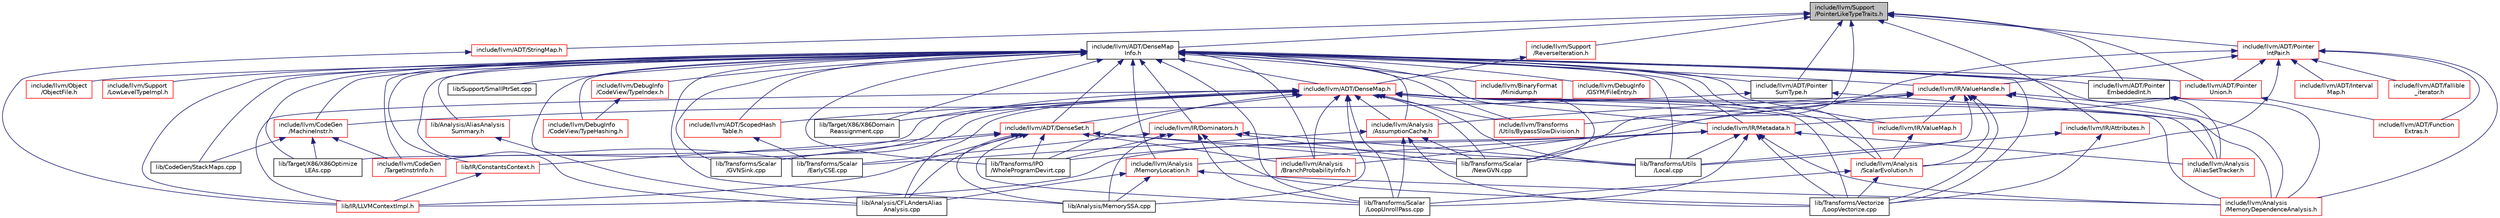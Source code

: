 digraph "include/llvm/Support/PointerLikeTypeTraits.h"
{
 // LATEX_PDF_SIZE
  bgcolor="transparent";
  edge [fontname="Helvetica",fontsize="10",labelfontname="Helvetica",labelfontsize="10"];
  node [fontname="Helvetica",fontsize="10",shape="box"];
  Node1 [label="include/llvm/Support\l/PointerLikeTypeTraits.h",height=0.2,width=0.4,color="black", fillcolor="grey75", style="filled", fontcolor="black",tooltip=" "];
  Node1 -> Node2 [dir="back",color="midnightblue",fontsize="10",style="solid",fontname="Helvetica"];
  Node2 [label="include/llvm/ADT/DenseMap\lInfo.h",height=0.2,width=0.4,color="black",URL="$DenseMapInfo_8h.html",tooltip=" "];
  Node2 -> Node3 [dir="back",color="midnightblue",fontsize="10",style="solid",fontname="Helvetica"];
  Node3 [label="include/llvm/ADT/DenseMap.h",height=0.2,width=0.4,color="red",URL="$DenseMap_8h.html",tooltip=" "];
  Node3 -> Node34 [dir="back",color="midnightblue",fontsize="10",style="solid",fontname="Helvetica"];
  Node34 [label="include/llvm/ADT/DenseSet.h",height=0.2,width=0.4,color="red",URL="$DenseSet_8h.html",tooltip=" "];
  Node34 -> Node1165 [dir="back",color="midnightblue",fontsize="10",style="solid",fontname="Helvetica"];
  Node1165 [label="include/llvm/Analysis\l/BranchProbabilityInfo.h",height=0.2,width=0.4,color="red",URL="$BranchProbabilityInfo_8h.html",tooltip=" "];
  Node34 -> Node1348 [dir="back",color="midnightblue",fontsize="10",style="solid",fontname="Helvetica"];
  Node1348 [label="lib/Analysis/CFLAndersAlias\lAnalysis.cpp",height=0.2,width=0.4,color="black",URL="$CFLAndersAliasAnalysis_8cpp.html",tooltip=" "];
  Node34 -> Node1371 [dir="back",color="midnightblue",fontsize="10",style="solid",fontname="Helvetica"];
  Node1371 [label="lib/Analysis/MemorySSA.cpp",height=0.2,width=0.4,color="black",URL="$MemorySSA_8cpp.html",tooltip=" "];
  Node34 -> Node2125 [dir="back",color="midnightblue",fontsize="10",style="solid",fontname="Helvetica"];
  Node2125 [label="lib/IR/ConstantsContext.h",height=0.2,width=0.4,color="red",URL="$ConstantsContext_8h.html",tooltip=" "];
  Node2125 -> Node2110 [dir="back",color="midnightblue",fontsize="10",style="solid",fontname="Helvetica"];
  Node2110 [label="lib/IR/LLVMContextImpl.h",height=0.2,width=0.4,color="red",URL="$LLVMContextImpl_8h.html",tooltip=" "];
  Node34 -> Node2110 [dir="back",color="midnightblue",fontsize="10",style="solid",fontname="Helvetica"];
  Node34 -> Node138 [dir="back",color="midnightblue",fontsize="10",style="solid",fontname="Helvetica"];
  Node138 [label="lib/Transforms/IPO\l/WholeProgramDevirt.cpp",height=0.2,width=0.4,color="black",URL="$WholeProgramDevirt_8cpp.html",tooltip=" "];
  Node34 -> Node1101 [dir="back",color="midnightblue",fontsize="10",style="solid",fontname="Helvetica"];
  Node1101 [label="lib/Transforms/Scalar\l/GVNSink.cpp",height=0.2,width=0.4,color="black",URL="$GVNSink_8cpp.html",tooltip="This pass attempts to sink instructions into successors, reducing static instruction count and enabli..."];
  Node34 -> Node67 [dir="back",color="midnightblue",fontsize="10",style="solid",fontname="Helvetica"];
  Node67 [label="lib/Transforms/Scalar\l/LoopUnrollPass.cpp",height=0.2,width=0.4,color="black",URL="$LoopUnrollPass_8cpp.html",tooltip=" "];
  Node34 -> Node118 [dir="back",color="midnightblue",fontsize="10",style="solid",fontname="Helvetica"];
  Node118 [label="lib/Transforms/Scalar\l/NewGVN.cpp",height=0.2,width=0.4,color="black",URL="$NewGVN_8cpp.html",tooltip="This file implements the new LLVM's Global Value Numbering pass."];
  Node34 -> Node123 [dir="back",color="midnightblue",fontsize="10",style="solid",fontname="Helvetica"];
  Node123 [label="lib/Transforms/Utils\l/Local.cpp",height=0.2,width=0.4,color="black",URL="$Local_8cpp.html",tooltip=" "];
  Node3 -> Node2209 [dir="back",color="midnightblue",fontsize="10",style="solid",fontname="Helvetica"];
  Node2209 [label="include/llvm/ADT/ScopedHash\lTable.h",height=0.2,width=0.4,color="red",URL="$ScopedHashTable_8h.html",tooltip=" "];
  Node2209 -> Node114 [dir="back",color="midnightblue",fontsize="10",style="solid",fontname="Helvetica"];
  Node114 [label="lib/Transforms/Scalar\l/EarlyCSE.cpp",height=0.2,width=0.4,color="black",URL="$EarlyCSE_8cpp.html",tooltip=" "];
  Node3 -> Node1342 [dir="back",color="midnightblue",fontsize="10",style="solid",fontname="Helvetica"];
  Node1342 [label="include/llvm/Analysis\l/AliasSetTracker.h",height=0.2,width=0.4,color="red",URL="$AliasSetTracker_8h.html",tooltip=" "];
  Node3 -> Node1948 [dir="back",color="midnightblue",fontsize="10",style="solid",fontname="Helvetica"];
  Node1948 [label="include/llvm/Analysis\l/AssumptionCache.h",height=0.2,width=0.4,color="red",URL="$AssumptionCache_8h.html",tooltip=" "];
  Node1948 -> Node114 [dir="back",color="midnightblue",fontsize="10",style="solid",fontname="Helvetica"];
  Node1948 -> Node67 [dir="back",color="midnightblue",fontsize="10",style="solid",fontname="Helvetica"];
  Node1948 -> Node118 [dir="back",color="midnightblue",fontsize="10",style="solid",fontname="Helvetica"];
  Node1948 -> Node43 [dir="back",color="midnightblue",fontsize="10",style="solid",fontname="Helvetica"];
  Node43 [label="lib/Transforms/Vectorize\l/LoopVectorize.cpp",height=0.2,width=0.4,color="black",URL="$LoopVectorize_8cpp.html",tooltip=" "];
  Node3 -> Node1165 [dir="back",color="midnightblue",fontsize="10",style="solid",fontname="Helvetica"];
  Node3 -> Node1366 [dir="back",color="midnightblue",fontsize="10",style="solid",fontname="Helvetica"];
  Node1366 [label="include/llvm/Analysis\l/MemoryDependenceAnalysis.h",height=0.2,width=0.4,color="red",URL="$MemoryDependenceAnalysis_8h.html",tooltip=" "];
  Node3 -> Node225 [dir="back",color="midnightblue",fontsize="10",style="solid",fontname="Helvetica"];
  Node225 [label="include/llvm/Analysis\l/ScalarEvolution.h",height=0.2,width=0.4,color="red",URL="$ScalarEvolution_8h.html",tooltip=" "];
  Node225 -> Node67 [dir="back",color="midnightblue",fontsize="10",style="solid",fontname="Helvetica"];
  Node225 -> Node43 [dir="back",color="midnightblue",fontsize="10",style="solid",fontname="Helvetica"];
  Node3 -> Node1193 [dir="back",color="midnightblue",fontsize="10",style="solid",fontname="Helvetica"];
  Node1193 [label="include/llvm/CodeGen\l/TargetInstrInfo.h",height=0.2,width=0.4,color="red",URL="$TargetInstrInfo_8h.html",tooltip=" "];
  Node3 -> Node2347 [dir="back",color="midnightblue",fontsize="10",style="solid",fontname="Helvetica"];
  Node2347 [label="include/llvm/IR/Metadata.h",height=0.2,width=0.4,color="red",URL="$Metadata_8h.html",tooltip="This file contains the declarations for metadata subclasses."];
  Node2347 -> Node1342 [dir="back",color="midnightblue",fontsize="10",style="solid",fontname="Helvetica"];
  Node2347 -> Node1366 [dir="back",color="midnightblue",fontsize="10",style="solid",fontname="Helvetica"];
  Node2347 -> Node1809 [dir="back",color="midnightblue",fontsize="10",style="solid",fontname="Helvetica"];
  Node1809 [label="include/llvm/Analysis\l/MemoryLocation.h",height=0.2,width=0.4,color="red",URL="$MemoryLocation_8h.html",tooltip="This file provides utility analysis objects describing memory locations."];
  Node1809 -> Node1366 [dir="back",color="midnightblue",fontsize="10",style="solid",fontname="Helvetica"];
  Node1809 -> Node1348 [dir="back",color="midnightblue",fontsize="10",style="solid",fontname="Helvetica"];
  Node1809 -> Node1371 [dir="back",color="midnightblue",fontsize="10",style="solid",fontname="Helvetica"];
  Node2347 -> Node2110 [dir="back",color="midnightblue",fontsize="10",style="solid",fontname="Helvetica"];
  Node2347 -> Node138 [dir="back",color="midnightblue",fontsize="10",style="solid",fontname="Helvetica"];
  Node2347 -> Node67 [dir="back",color="midnightblue",fontsize="10",style="solid",fontname="Helvetica"];
  Node2347 -> Node123 [dir="back",color="midnightblue",fontsize="10",style="solid",fontname="Helvetica"];
  Node2347 -> Node43 [dir="back",color="midnightblue",fontsize="10",style="solid",fontname="Helvetica"];
  Node3 -> Node2375 [dir="back",color="midnightblue",fontsize="10",style="solid",fontname="Helvetica"];
  Node2375 [label="include/llvm/IR/ValueMap.h",height=0.2,width=0.4,color="red",URL="$ValueMap_8h.html",tooltip=" "];
  Node2375 -> Node225 [dir="back",color="midnightblue",fontsize="10",style="solid",fontname="Helvetica"];
  Node3 -> Node2617 [dir="back",color="midnightblue",fontsize="10",style="solid",fontname="Helvetica"];
  Node2617 [label="include/llvm/Transforms\l/Utils/BypassSlowDivision.h",height=0.2,width=0.4,color="red",URL="$BypassSlowDivision_8h.html",tooltip=" "];
  Node3 -> Node1348 [dir="back",color="midnightblue",fontsize="10",style="solid",fontname="Helvetica"];
  Node3 -> Node1371 [dir="back",color="midnightblue",fontsize="10",style="solid",fontname="Helvetica"];
  Node3 -> Node2110 [dir="back",color="midnightblue",fontsize="10",style="solid",fontname="Helvetica"];
  Node3 -> Node880 [dir="back",color="midnightblue",fontsize="10",style="solid",fontname="Helvetica"];
  Node880 [label="lib/Target/X86/X86Domain\lReassignment.cpp",height=0.2,width=0.4,color="black",URL="$X86DomainReassignment_8cpp.html",tooltip=" "];
  Node3 -> Node889 [dir="back",color="midnightblue",fontsize="10",style="solid",fontname="Helvetica"];
  Node889 [label="lib/Target/X86/X86Optimize\lLEAs.cpp",height=0.2,width=0.4,color="black",URL="$X86OptimizeLEAs_8cpp.html",tooltip=" "];
  Node3 -> Node138 [dir="back",color="midnightblue",fontsize="10",style="solid",fontname="Helvetica"];
  Node3 -> Node1101 [dir="back",color="midnightblue",fontsize="10",style="solid",fontname="Helvetica"];
  Node3 -> Node67 [dir="back",color="midnightblue",fontsize="10",style="solid",fontname="Helvetica"];
  Node3 -> Node118 [dir="back",color="midnightblue",fontsize="10",style="solid",fontname="Helvetica"];
  Node3 -> Node123 [dir="back",color="midnightblue",fontsize="10",style="solid",fontname="Helvetica"];
  Node3 -> Node43 [dir="back",color="midnightblue",fontsize="10",style="solid",fontname="Helvetica"];
  Node2 -> Node34 [dir="back",color="midnightblue",fontsize="10",style="solid",fontname="Helvetica"];
  Node2 -> Node2639 [dir="back",color="midnightblue",fontsize="10",style="solid",fontname="Helvetica"];
  Node2639 [label="include/llvm/ADT/Pointer\lEmbeddedInt.h",height=0.2,width=0.4,color="black",URL="$PointerEmbeddedInt_8h.html",tooltip=" "];
  Node2639 -> Node1366 [dir="back",color="midnightblue",fontsize="10",style="solid",fontname="Helvetica"];
  Node2 -> Node2640 [dir="back",color="midnightblue",fontsize="10",style="solid",fontname="Helvetica"];
  Node2640 [label="include/llvm/ADT/Pointer\lSumType.h",height=0.2,width=0.4,color="black",URL="$PointerSumType_8h.html",tooltip=" "];
  Node2640 -> Node1366 [dir="back",color="midnightblue",fontsize="10",style="solid",fontname="Helvetica"];
  Node2640 -> Node1397 [dir="back",color="midnightblue",fontsize="10",style="solid",fontname="Helvetica"];
  Node1397 [label="include/llvm/CodeGen\l/MachineInstr.h",height=0.2,width=0.4,color="red",URL="$MachineInstr_8h.html",tooltip=" "];
  Node1397 -> Node1193 [dir="back",color="midnightblue",fontsize="10",style="solid",fontname="Helvetica"];
  Node1397 -> Node957 [dir="back",color="midnightblue",fontsize="10",style="solid",fontname="Helvetica"];
  Node957 [label="lib/CodeGen/StackMaps.cpp",height=0.2,width=0.4,color="black",URL="$StackMaps_8cpp.html",tooltip=" "];
  Node1397 -> Node889 [dir="back",color="midnightblue",fontsize="10",style="solid",fontname="Helvetica"];
  Node2 -> Node2641 [dir="back",color="midnightblue",fontsize="10",style="solid",fontname="Helvetica"];
  Node2641 [label="include/llvm/ADT/Pointer\lUnion.h",height=0.2,width=0.4,color="red",URL="$PointerUnion_8h.html",tooltip=" "];
  Node2641 -> Node2642 [dir="back",color="midnightblue",fontsize="10",style="solid",fontname="Helvetica"];
  Node2642 [label="include/llvm/ADT/Function\lExtras.h",height=0.2,width=0.4,color="red",URL="$FunctionExtras_8h.html",tooltip="This file provides a collection of function (or more generally, callable) type erasure utilities supp..."];
  Node2641 -> Node2347 [dir="back",color="midnightblue",fontsize="10",style="solid",fontname="Helvetica"];
  Node2 -> Node2209 [dir="back",color="midnightblue",fontsize="10",style="solid",fontname="Helvetica"];
  Node2 -> Node1342 [dir="back",color="midnightblue",fontsize="10",style="solid",fontname="Helvetica"];
  Node2 -> Node1948 [dir="back",color="midnightblue",fontsize="10",style="solid",fontname="Helvetica"];
  Node2 -> Node1165 [dir="back",color="midnightblue",fontsize="10",style="solid",fontname="Helvetica"];
  Node2 -> Node1809 [dir="back",color="midnightblue",fontsize="10",style="solid",fontname="Helvetica"];
  Node2 -> Node225 [dir="back",color="midnightblue",fontsize="10",style="solid",fontname="Helvetica"];
  Node2 -> Node2694 [dir="back",color="midnightblue",fontsize="10",style="solid",fontname="Helvetica"];
  Node2694 [label="include/llvm/BinaryFormat\l/Minidump.h",height=0.2,width=0.4,color="red",URL="$BinaryFormat_2Minidump_8h.html",tooltip=" "];
  Node2 -> Node1397 [dir="back",color="midnightblue",fontsize="10",style="solid",fontname="Helvetica"];
  Node2 -> Node1193 [dir="back",color="midnightblue",fontsize="10",style="solid",fontname="Helvetica"];
  Node2 -> Node2696 [dir="back",color="midnightblue",fontsize="10",style="solid",fontname="Helvetica"];
  Node2696 [label="include/llvm/DebugInfo\l/CodeView/TypeHashing.h",height=0.2,width=0.4,color="red",URL="$TypeHashing_8h.html",tooltip=" "];
  Node2 -> Node2698 [dir="back",color="midnightblue",fontsize="10",style="solid",fontname="Helvetica"];
  Node2698 [label="include/llvm/DebugInfo\l/CodeView/TypeIndex.h",height=0.2,width=0.4,color="red",URL="$TypeIndex_8h.html",tooltip=" "];
  Node2698 -> Node2696 [dir="back",color="midnightblue",fontsize="10",style="solid",fontname="Helvetica"];
  Node2 -> Node2879 [dir="back",color="midnightblue",fontsize="10",style="solid",fontname="Helvetica"];
  Node2879 [label="include/llvm/DebugInfo\l/GSYM/FileEntry.h",height=0.2,width=0.4,color="red",URL="$FileEntry_8h.html",tooltip=" "];
  Node2 -> Node1703 [dir="back",color="midnightblue",fontsize="10",style="solid",fontname="Helvetica"];
  Node1703 [label="include/llvm/IR/Dominators.h",height=0.2,width=0.4,color="red",URL="$Dominators_8h.html",tooltip=" "];
  Node1703 -> Node1371 [dir="back",color="midnightblue",fontsize="10",style="solid",fontname="Helvetica"];
  Node1703 -> Node138 [dir="back",color="midnightblue",fontsize="10",style="solid",fontname="Helvetica"];
  Node1703 -> Node114 [dir="back",color="midnightblue",fontsize="10",style="solid",fontname="Helvetica"];
  Node1703 -> Node67 [dir="back",color="midnightblue",fontsize="10",style="solid",fontname="Helvetica"];
  Node1703 -> Node118 [dir="back",color="midnightblue",fontsize="10",style="solid",fontname="Helvetica"];
  Node1703 -> Node123 [dir="back",color="midnightblue",fontsize="10",style="solid",fontname="Helvetica"];
  Node1703 -> Node43 [dir="back",color="midnightblue",fontsize="10",style="solid",fontname="Helvetica"];
  Node2 -> Node2347 [dir="back",color="midnightblue",fontsize="10",style="solid",fontname="Helvetica"];
  Node2 -> Node2881 [dir="back",color="midnightblue",fontsize="10",style="solid",fontname="Helvetica"];
  Node2881 [label="include/llvm/IR/ValueHandle.h",height=0.2,width=0.4,color="red",URL="$ValueHandle_8h.html",tooltip=" "];
  Node2881 -> Node1342 [dir="back",color="midnightblue",fontsize="10",style="solid",fontname="Helvetica"];
  Node2881 -> Node1948 [dir="back",color="midnightblue",fontsize="10",style="solid",fontname="Helvetica"];
  Node2881 -> Node1165 [dir="back",color="midnightblue",fontsize="10",style="solid",fontname="Helvetica"];
  Node2881 -> Node1366 [dir="back",color="midnightblue",fontsize="10",style="solid",fontname="Helvetica"];
  Node2881 -> Node225 [dir="back",color="midnightblue",fontsize="10",style="solid",fontname="Helvetica"];
  Node2881 -> Node2375 [dir="back",color="midnightblue",fontsize="10",style="solid",fontname="Helvetica"];
  Node2881 -> Node2617 [dir="back",color="midnightblue",fontsize="10",style="solid",fontname="Helvetica"];
  Node2881 -> Node123 [dir="back",color="midnightblue",fontsize="10",style="solid",fontname="Helvetica"];
  Node2881 -> Node43 [dir="back",color="midnightblue",fontsize="10",style="solid",fontname="Helvetica"];
  Node2 -> Node2375 [dir="back",color="midnightblue",fontsize="10",style="solid",fontname="Helvetica"];
  Node2 -> Node2884 [dir="back",color="midnightblue",fontsize="10",style="solid",fontname="Helvetica"];
  Node2884 [label="include/llvm/Object\l/ObjectFile.h",height=0.2,width=0.4,color="red",URL="$ObjectFile_8h.html",tooltip=" "];
  Node2 -> Node2919 [dir="back",color="midnightblue",fontsize="10",style="solid",fontname="Helvetica"];
  Node2919 [label="include/llvm/Support\l/LowLevelTypeImpl.h",height=0.2,width=0.4,color="red",URL="$LowLevelTypeImpl_8h.html",tooltip=" "];
  Node2 -> Node2617 [dir="back",color="midnightblue",fontsize="10",style="solid",fontname="Helvetica"];
  Node2 -> Node1873 [dir="back",color="midnightblue",fontsize="10",style="solid",fontname="Helvetica"];
  Node1873 [label="lib/Analysis/AliasAnalysis\lSummary.h",height=0.2,width=0.4,color="red",URL="$AliasAnalysisSummary_8h.html",tooltip="This file defines various utility types and functions useful to summary-based alias analysis."];
  Node1873 -> Node1348 [dir="back",color="midnightblue",fontsize="10",style="solid",fontname="Helvetica"];
  Node2 -> Node1348 [dir="back",color="midnightblue",fontsize="10",style="solid",fontname="Helvetica"];
  Node2 -> Node1371 [dir="back",color="midnightblue",fontsize="10",style="solid",fontname="Helvetica"];
  Node2 -> Node957 [dir="back",color="midnightblue",fontsize="10",style="solid",fontname="Helvetica"];
  Node2 -> Node2125 [dir="back",color="midnightblue",fontsize="10",style="solid",fontname="Helvetica"];
  Node2 -> Node2110 [dir="back",color="midnightblue",fontsize="10",style="solid",fontname="Helvetica"];
  Node2 -> Node2923 [dir="back",color="midnightblue",fontsize="10",style="solid",fontname="Helvetica"];
  Node2923 [label="lib/Support/SmallPtrSet.cpp",height=0.2,width=0.4,color="black",URL="$SmallPtrSet_8cpp.html",tooltip=" "];
  Node2 -> Node880 [dir="back",color="midnightblue",fontsize="10",style="solid",fontname="Helvetica"];
  Node2 -> Node889 [dir="back",color="midnightblue",fontsize="10",style="solid",fontname="Helvetica"];
  Node2 -> Node138 [dir="back",color="midnightblue",fontsize="10",style="solid",fontname="Helvetica"];
  Node2 -> Node114 [dir="back",color="midnightblue",fontsize="10",style="solid",fontname="Helvetica"];
  Node2 -> Node1101 [dir="back",color="midnightblue",fontsize="10",style="solid",fontname="Helvetica"];
  Node2 -> Node67 [dir="back",color="midnightblue",fontsize="10",style="solid",fontname="Helvetica"];
  Node2 -> Node118 [dir="back",color="midnightblue",fontsize="10",style="solid",fontname="Helvetica"];
  Node2 -> Node123 [dir="back",color="midnightblue",fontsize="10",style="solid",fontname="Helvetica"];
  Node2 -> Node43 [dir="back",color="midnightblue",fontsize="10",style="solid",fontname="Helvetica"];
  Node1 -> Node2639 [dir="back",color="midnightblue",fontsize="10",style="solid",fontname="Helvetica"];
  Node1 -> Node2924 [dir="back",color="midnightblue",fontsize="10",style="solid",fontname="Helvetica"];
  Node2924 [label="include/llvm/ADT/Pointer\lIntPair.h",height=0.2,width=0.4,color="red",URL="$PointerIntPair_8h.html",tooltip=" "];
  Node2924 -> Node2642 [dir="back",color="midnightblue",fontsize="10",style="solid",fontname="Helvetica"];
  Node2924 -> Node2925 [dir="back",color="midnightblue",fontsize="10",style="solid",fontname="Helvetica"];
  Node2925 [label="include/llvm/ADT/Interval\lMap.h",height=0.2,width=0.4,color="red",URL="$IntervalMap_8h.html",tooltip=" "];
  Node2924 -> Node2641 [dir="back",color="midnightblue",fontsize="10",style="solid",fontname="Helvetica"];
  Node2924 -> Node2927 [dir="back",color="midnightblue",fontsize="10",style="solid",fontname="Helvetica"];
  Node2927 [label="include/llvm/ADT/fallible\l_iterator.h",height=0.2,width=0.4,color="red",URL="$fallible__iterator_8h.html",tooltip=" "];
  Node2924 -> Node1366 [dir="back",color="midnightblue",fontsize="10",style="solid",fontname="Helvetica"];
  Node2924 -> Node225 [dir="back",color="midnightblue",fontsize="10",style="solid",fontname="Helvetica"];
  Node2924 -> Node2881 [dir="back",color="midnightblue",fontsize="10",style="solid",fontname="Helvetica"];
  Node2924 -> Node118 [dir="back",color="midnightblue",fontsize="10",style="solid",fontname="Helvetica"];
  Node1 -> Node2640 [dir="back",color="midnightblue",fontsize="10",style="solid",fontname="Helvetica"];
  Node1 -> Node2641 [dir="back",color="midnightblue",fontsize="10",style="solid",fontname="Helvetica"];
  Node1 -> Node2969 [dir="back",color="midnightblue",fontsize="10",style="solid",fontname="Helvetica"];
  Node2969 [label="include/llvm/ADT/StringMap.h",height=0.2,width=0.4,color="red",URL="$StringMap_8h.html",tooltip=" "];
  Node2969 -> Node2110 [dir="back",color="midnightblue",fontsize="10",style="solid",fontname="Helvetica"];
  Node1 -> Node3215 [dir="back",color="midnightblue",fontsize="10",style="solid",fontname="Helvetica"];
  Node3215 [label="include/llvm/IR/Attributes.h",height=0.2,width=0.4,color="red",URL="$Attributes_8h.html",tooltip="This file contains the simple types necessary to represent the attributes associated with functions a..."];
  Node3215 -> Node123 [dir="back",color="midnightblue",fontsize="10",style="solid",fontname="Helvetica"];
  Node3215 -> Node43 [dir="back",color="midnightblue",fontsize="10",style="solid",fontname="Helvetica"];
  Node1 -> Node3336 [dir="back",color="midnightblue",fontsize="10",style="solid",fontname="Helvetica"];
  Node3336 [label="include/llvm/Support\l/ReverseIteration.h",height=0.2,width=0.4,color="red",URL="$ReverseIteration_8h.html",tooltip=" "];
  Node3336 -> Node3 [dir="back",color="midnightblue",fontsize="10",style="solid",fontname="Helvetica"];
  Node1 -> Node118 [dir="back",color="midnightblue",fontsize="10",style="solid",fontname="Helvetica"];
}
